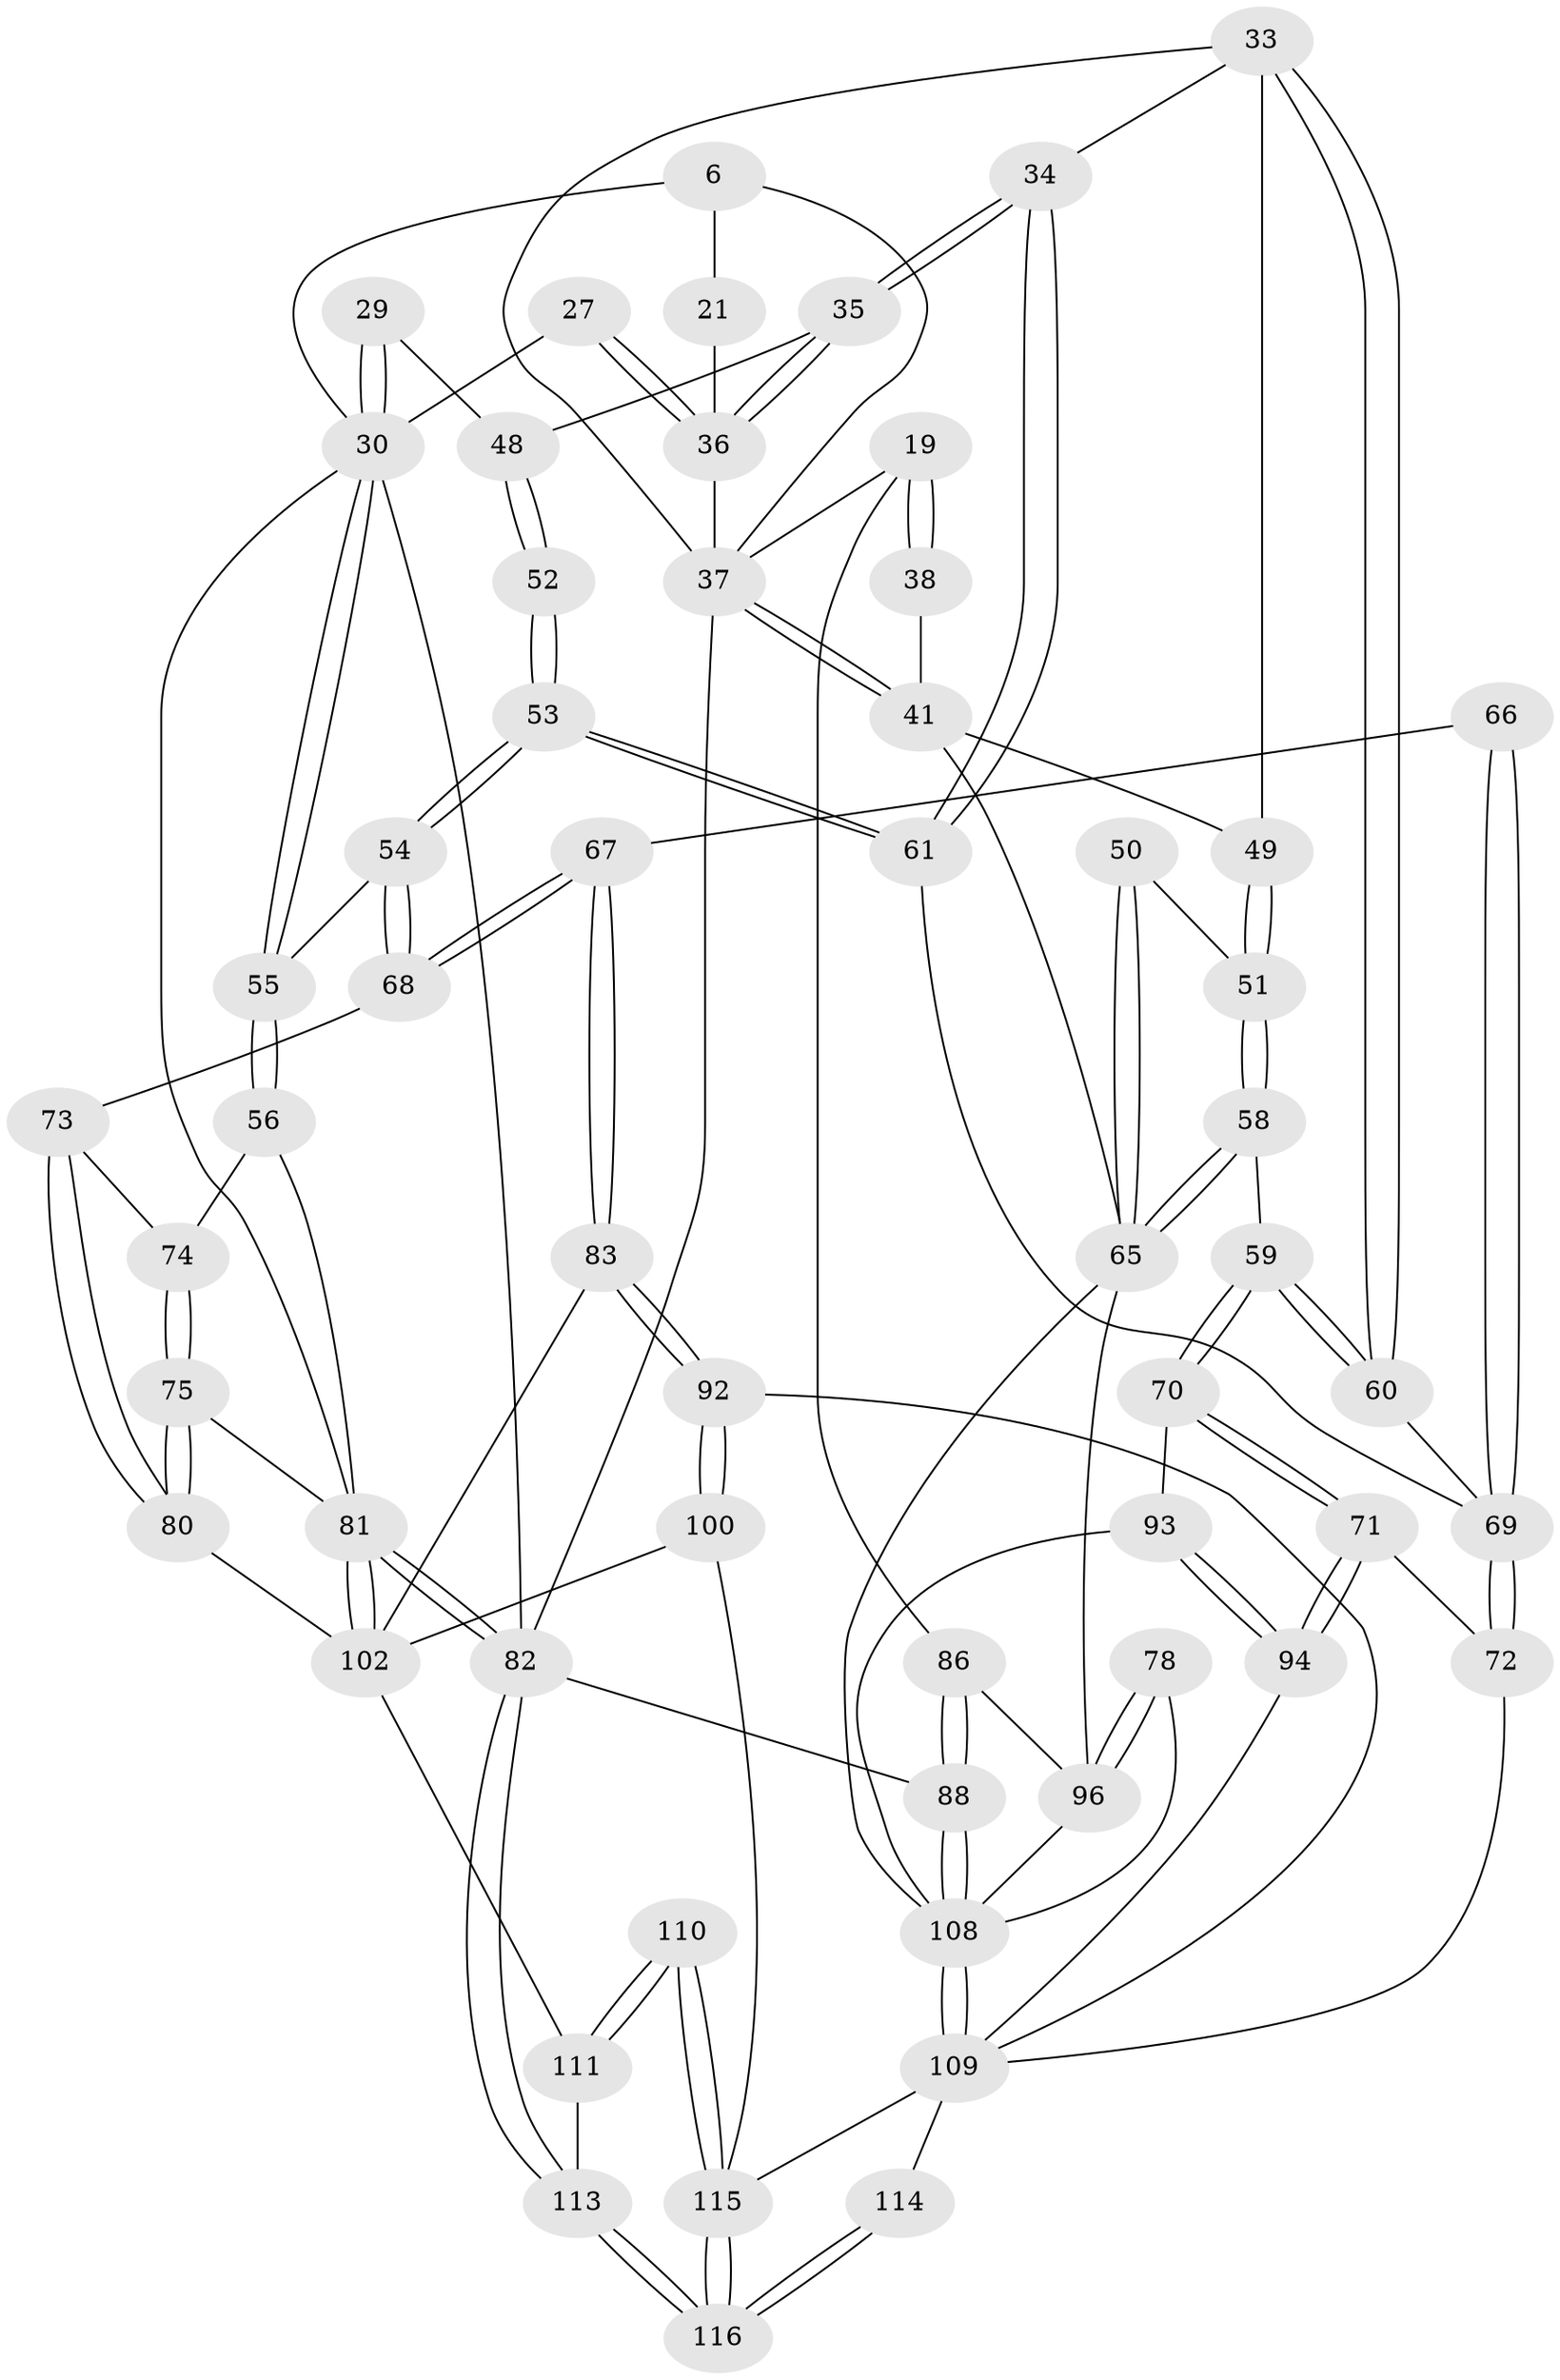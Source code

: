 // original degree distribution, {3: 0.02586206896551724, 4: 0.20689655172413793, 5: 0.5603448275862069, 6: 0.20689655172413793}
// Generated by graph-tools (version 1.1) at 2025/05/03/04/25 22:05:19]
// undirected, 58 vertices, 140 edges
graph export_dot {
graph [start="1"]
  node [color=gray90,style=filled];
  6 [pos="+0.15713482179124946+0.06935677719447422",super="+2"];
  19 [pos="+0.7371517639514565+0.14902426772369698",super="+17"];
  21 [pos="+0.24594528487761322+0.08607352347721"];
  27 [pos="+0.25866261931087314+0.1588191489269432"];
  29 [pos="+0.0759140030979477+0.2592739391583212"];
  30 [pos="+0.039999017657673656+0.27021428505266104",super="+28"];
  33 [pos="+0.4165586695401038+0.30266029971590563",super="+32"];
  34 [pos="+0.3760143593921006+0.305024753233258"];
  35 [pos="+0.3754925199386728+0.3047816441013852"];
  36 [pos="+0.3358644453759332+0.23585411734969713",super="+25+26"];
  37 [pos="+0.585565278757059+0.17436521785447515",super="+31+18+24"];
  38 [pos="+0.7569798399590699+0.1828876585007343"];
  41 [pos="+0.6112785436930926+0.2273718066078855",super="+40"];
  48 [pos="+0.18564741113819208+0.3037064308785406",super="+47"];
  49 [pos="+0.5373519681690441+0.36394418751603935",super="+42"];
  50 [pos="+0.6580473118354082+0.4395765172115761"];
  51 [pos="+0.5774547777077643+0.4220612448214095"];
  52 [pos="+0.20152967505783245+0.45332438067084113"];
  53 [pos="+0.19800687227036792+0.470605007476816"];
  54 [pos="+0.1942278059254605+0.47571488592423034"];
  55 [pos="+0.0780258371669575+0.3693252660059041"];
  56 [pos="+0.06199813064044468+0.5018993590854961"];
  58 [pos="+0.5125249703236942+0.5353272664517174"];
  59 [pos="+0.4819926588437446+0.564239436692119"];
  60 [pos="+0.4438694949441359+0.49680658538424305"];
  61 [pos="+0.33397619377817794+0.4178844109583986"];
  65 [pos="+0.7089953914046427+0.564610135866543",super="+64+46"];
  66 [pos="+0.26936915194414884+0.5914561292185349"];
  67 [pos="+0.24741553576736863+0.590038215558148"];
  68 [pos="+0.1865838652890021+0.5457780450428011"];
  69 [pos="+0.3490450433762022+0.6188435405117162",super="+62+63"];
  70 [pos="+0.47212068612517216+0.5934031970045552"];
  71 [pos="+0.4544933133680051+0.6067830982762804"];
  72 [pos="+0.38857736381784597+0.6424726566987753"];
  73 [pos="+0.13173609210564718+0.5567278770372082"];
  74 [pos="+0.08050786478846177+0.5215693131850252"];
  75 [pos="+0+0.6797804546235469"];
  78 [pos="+0.7871020190319293+0.6233357453933853"];
  80 [pos="+0.10279598522675218+0.5968286489179218"];
  81 [pos="+0+0.7678740990364058",super="+76"];
  82 [pos="+0+1",super="+20+9"];
  83 [pos="+0.20413145350876422+0.6904214587803368"];
  86 [pos="+1+1",super="+43+15"];
  88 [pos="+1+1",super="+14"];
  92 [pos="+0.37212993122708765+0.746770185158468"];
  93 [pos="+0.5897854107718302+0.7815672183447568",super="+90"];
  94 [pos="+0.572945461482424+0.7915140723457218"];
  96 [pos="+0.8302303706107139+0.7425740717883877",super="+87+77+44"];
  100 [pos="+0.30486818112615655+0.8107542104641263"];
  102 [pos="+0.08072404939463397+0.7661941706123376",super="+85+101"];
  108 [pos="+0.8045378663486453+1",super="+97+95+89"];
  109 [pos="+0.5880679147859675+1",super="+105"];
  110 [pos="+0.23182087490511746+0.9498667726253486"];
  111 [pos="+0.19876987632974782+0.9015878288225191",super="+104"];
  113 [pos="+0+1",super="+112"];
  114 [pos="+0.5122658663819089+1"];
  115 [pos="+0.21251086909395372+1",super="+106+107"];
  116 [pos="+0.18165830902904442+1"];
  6 -- 21 [weight=2];
  6 -- 30;
  6 -- 37;
  19 -- 38 [weight=2];
  19 -- 38;
  19 -- 37 [weight=2];
  19 -- 86;
  21 -- 36;
  27 -- 36 [weight=2];
  27 -- 36;
  27 -- 30;
  29 -- 30 [weight=2];
  29 -- 30;
  29 -- 48;
  30 -- 55;
  30 -- 55;
  30 -- 81;
  30 -- 82;
  33 -- 34;
  33 -- 60;
  33 -- 60;
  33 -- 37;
  33 -- 49;
  34 -- 35;
  34 -- 35;
  34 -- 61;
  34 -- 61;
  35 -- 36;
  35 -- 36;
  35 -- 48;
  36 -- 37;
  37 -- 41;
  37 -- 41;
  37 -- 82;
  38 -- 41;
  41 -- 49 [weight=2];
  41 -- 65;
  48 -- 52 [weight=2];
  48 -- 52;
  49 -- 51;
  49 -- 51;
  50 -- 51;
  50 -- 65 [weight=2];
  50 -- 65;
  51 -- 58;
  51 -- 58;
  52 -- 53;
  52 -- 53;
  53 -- 54;
  53 -- 54;
  53 -- 61;
  53 -- 61;
  54 -- 55;
  54 -- 68;
  54 -- 68;
  55 -- 56;
  55 -- 56;
  56 -- 74;
  56 -- 81;
  58 -- 59;
  58 -- 65;
  58 -- 65;
  59 -- 60;
  59 -- 60;
  59 -- 70;
  59 -- 70;
  60 -- 69;
  61 -- 69;
  65 -- 96;
  65 -- 108;
  66 -- 67;
  66 -- 69 [weight=2];
  66 -- 69;
  67 -- 68;
  67 -- 68;
  67 -- 83;
  67 -- 83;
  68 -- 73;
  69 -- 72;
  69 -- 72;
  70 -- 71;
  70 -- 71;
  70 -- 93;
  71 -- 72;
  71 -- 94;
  71 -- 94;
  72 -- 109;
  73 -- 74;
  73 -- 80;
  73 -- 80;
  74 -- 75;
  74 -- 75;
  75 -- 80;
  75 -- 80;
  75 -- 81;
  78 -- 96 [weight=2];
  78 -- 96;
  78 -- 108;
  80 -- 102;
  81 -- 82 [weight=2];
  81 -- 82;
  81 -- 102;
  81 -- 102;
  82 -- 113;
  82 -- 113;
  82 -- 88 [weight=3];
  83 -- 92;
  83 -- 92;
  83 -- 102;
  86 -- 88 [weight=2];
  86 -- 88;
  86 -- 96 [weight=2];
  88 -- 108;
  88 -- 108;
  92 -- 100;
  92 -- 100;
  92 -- 109;
  93 -- 94;
  93 -- 94;
  93 -- 108 [weight=2];
  94 -- 109;
  96 -- 108;
  100 -- 115;
  100 -- 102;
  102 -- 111 [weight=2];
  108 -- 109;
  108 -- 109;
  109 -- 114 [weight=2];
  109 -- 115;
  110 -- 111;
  110 -- 111;
  110 -- 115 [weight=2];
  110 -- 115;
  111 -- 113 [weight=2];
  113 -- 116;
  113 -- 116;
  114 -- 116;
  114 -- 116;
  115 -- 116;
  115 -- 116;
}
